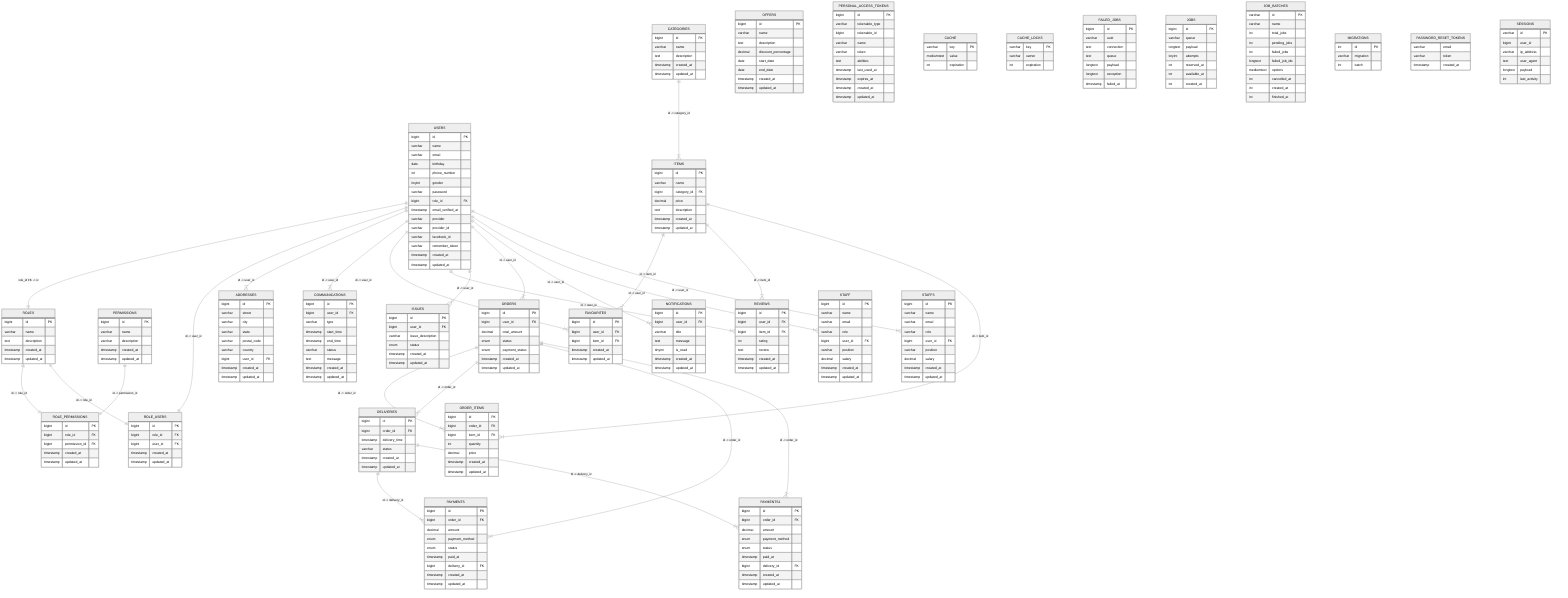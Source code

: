 ---
config:
  theme: neutral
---
erDiagram
    USERS {
        bigint id PK
        varchar name
        varchar email
        date birthday
        int phone_number
        tinyint gender
        varchar password
        bigint role_id FK
        timestamp email_verified_at
        varchar provider
        varchar provider_id
        varchar facebook_id
        varchar remember_token
        timestamp created_at
        timestamp updated_at
    }
    ROLES {
        bigint id PK
        varchar name
        text description
        timestamp created_at
        timestamp updated_at
    }
    PERMISSIONS {
        bigint id PK
        varchar name
        varchar description
        timestamp created_at
        timestamp updated_at
    }
    ROLE_PERMISSIONS {
        bigint id PK
        bigint role_id FK
        bigint permission_id FK
        timestamp created_at
        timestamp updated_at
    }
    ROLE_USERS {
        bigint id PK
        bigint role_id FK
        bigint user_id FK
        timestamp created_at
        timestamp updated_at
    }
    ADDRESSES {
        bigint id PK
        varchar street
        varchar city
        varchar state
        varchar postal_code
        varchar country
        bigint user_id FK
        timestamp created_at
        timestamp updated_at
    }
    COMMUNICATIONS {
        bigint id PK
        bigint user_id FK
        varchar type
        timestamp start_time
        timestamp end_time
        varchar status
        text message
        timestamp created_at
        timestamp updated_at
    }
    CATEGORIES {
        bigint id PK
        varchar name
        text description
        timestamp created_at
        timestamp updated_at
    }
    ITEMS {
        bigint id PK
        varchar name
        bigint category_id FK
        decimal price
        text description
        timestamp created_at
        timestamp updated_at
    }
    FAVOURITES {
        bigint id PK
        bigint user_id FK
        bigint item_id FK
        timestamp created_at
        timestamp updated_at
    }
    REVIEWS {
        bigint id PK
        bigint user_id FK
        bigint item_id FK
        int rating
        text review
        timestamp created_at
        timestamp updated_at
    }
    ISSUES {
        bigint id PK
        bigint user_id FK
        varchar issue_description
        enum status
        timestamp created_at
        timestamp updated_at
    }
    ORDERS {
        bigint id PK
        bigint user_id FK
        decimal total_amount
        enum status
        enum payment_status
        timestamp created_at
        timestamp updated_at
    }
    ORDER_ITEMS {
        bigint id PK
        bigint order_id FK
        bigint item_id FK
        int quantity
        decimal price
        timestamp created_at
        timestamp updated_at
    }
    DELIVERIES {
        bigint id PK
        bigint order_id FK
        timestamp delivery_time
        varchar status
        timestamp created_at
        timestamp updated_at
    }
    PAYMENTS {
        bigint id PK
        bigint order_id FK
        decimal amount
        enum payment_method
        enum status
        timestamp paid_at
        bigint delivery_id FK
        timestamp created_at
        timestamp updated_at
    }
    PAYMENTS1 {
        bigint id PK
        bigint order_id FK
        decimal amount
        enum payment_method
        enum status
        timestamp paid_at
        bigint delivery_id FK
        timestamp created_at
        timestamp updated_at
    }
    OFFERS {
        bigint id PK
        varchar name
        text description
        decimal discount_percentage
        date start_date
        date end_date
        timestamp created_at
        timestamp updated_at
    }
    NOTIFICATIONS {
        bigint id PK
        bigint user_id FK
        varchar title
        text message
        tinyint is_read
        timestamp created_at
        timestamp updated_at
    }
    STAFF {
        bigint id PK
        varchar name
        varchar email
        varchar role
        bigint user_id FK
        varchar position
        decimal salary
        timestamp created_at
        timestamp updated_at
    }
    STAFFS {
        bigint id PK
        varchar name
        varchar email
        varchar role
        bigint user_id FK
        varchar position
        decimal salary
        timestamp created_at
        timestamp updated_at
    }
    PERSONAL_ACCESS_TOKENS {
        bigint id PK
        varchar tokenable_type
        bigint tokenable_id
        varchar name
        varchar token
        text abilities
        timestamp last_used_at
        timestamp expires_at
        timestamp created_at
        timestamp updated_at
    }
    CACHE {
        varchar key PK
        mediumtext value
        int expiration
    }
    CACHE_LOCKS {
        varchar key PK
        varchar owner
        int expiration
    }
    FAILED_JOBS {
        bigint id PK
        varchar uuid
        text connection
        text queue
        longtext payload
        longtext exception
        timestamp failed_at
    }
    JOBS {
        bigint id PK
        varchar queue
        longtext payload
        tinyint attempts
        int reserved_at
        int available_at
        int created_at
    }
    JOB_BATCHES {
        varchar id PK
        varchar name
        int total_jobs
        int pending_jobs
        int failed_jobs
        longtext failed_job_ids
        mediumtext options
        int cancelled_at
        int created_at
        int finished_at
    }
    MIGRATIONS {
        int id PK
        varchar migration
        int batch
    }
    PASSWORD_RESET_TOKENS {
        varchar email
        varchar token
        timestamp created_at
    }
    SESSIONS {
        varchar id PK
        bigint user_id
        varchar ip_address
        text user_agent
        longtext payload
        int last_activity
    }
    USERS ||--|| ROLES : "role_id FK -> id"
    ROLES ||--|| ROLE_PERMISSIONS : "id -> role_id"
    PERMISSIONS ||--|| ROLE_PERMISSIONS : "id -> permission_id"
    ROLES ||--|| ROLE_USERS : "id -> role_id"
    USERS ||--|| ROLE_USERS : "id -> user_id"
    USERS ||--|{ ADDRESSES : "id -> user_id"
    USERS ||--|{ COMMUNICATIONS : "id -> user_id"
    CATEGORIES ||--|{ ITEMS : "id -> category_id"
    USERS ||--|{ FAVOURITES : "id -> user_id"
    ITEMS ||--|{ FAVOURITES : "id -> item_id"
    USERS ||--|{ REVIEWS : "id -> user_id"
    ITEMS ||--|{ REVIEWS : "id -> item_id"
    USERS ||--|{ ISSUES : "id -> user_id"
    USERS ||--|{ ORDERS : "id -> user_id"
    ORDERS ||--|{ ORDER_ITEMS : "id -> order_id"
    ITEMS ||--|{ ORDER_ITEMS : "id -> item_id"
    ORDERS ||--|{ DELIVERIES : "id -> order_id"
    ORDERS ||--|{ PAYMENTS : "id -> order_id"
    DELIVERIES ||--|{ PAYMENTS : "id -> delivery_id"
    ORDERS ||--|{ PAYMENTS1 : "id -> order_id"
    DELIVERIES ||--|{ PAYMENTS1 : "id -> delivery_id"
    USERS ||--|{ NOTIFICATIONS : "id -> user_id"
    USERS ||--|{ STAFF : "id -> user_id"
    USERS ||--|{ STAFFS : "id -> user_id"